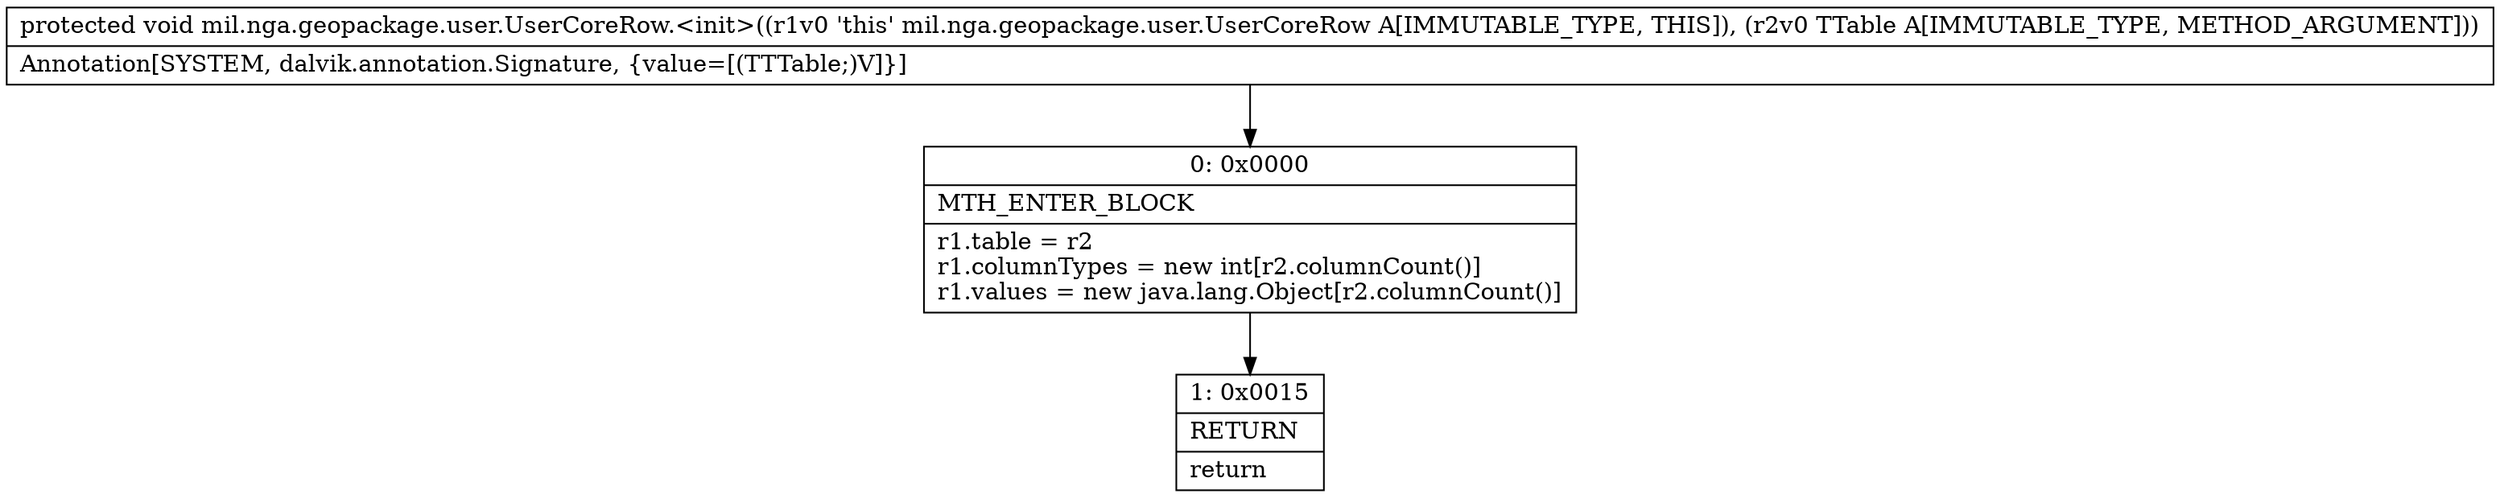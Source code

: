 digraph "CFG formil.nga.geopackage.user.UserCoreRow.\<init\>(Lmil\/nga\/geopackage\/user\/UserTable;)V" {
Node_0 [shape=record,label="{0\:\ 0x0000|MTH_ENTER_BLOCK\l|r1.table = r2\lr1.columnTypes = new int[r2.columnCount()]\lr1.values = new java.lang.Object[r2.columnCount()]\l}"];
Node_1 [shape=record,label="{1\:\ 0x0015|RETURN\l|return\l}"];
MethodNode[shape=record,label="{protected void mil.nga.geopackage.user.UserCoreRow.\<init\>((r1v0 'this' mil.nga.geopackage.user.UserCoreRow A[IMMUTABLE_TYPE, THIS]), (r2v0 TTable A[IMMUTABLE_TYPE, METHOD_ARGUMENT]))  | Annotation[SYSTEM, dalvik.annotation.Signature, \{value=[(TTTable;)V]\}]\l}"];
MethodNode -> Node_0;
Node_0 -> Node_1;
}

